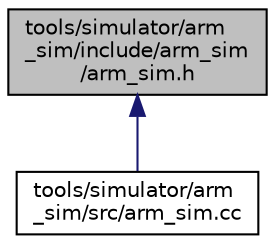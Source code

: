 digraph "tools/simulator/arm_sim/include/arm_sim/arm_sim.h"
{
 // LATEX_PDF_SIZE
  edge [fontname="Helvetica",fontsize="10",labelfontname="Helvetica",labelfontsize="10"];
  node [fontname="Helvetica",fontsize="10",shape=record];
  Node1 [label="tools/simulator/arm\l_sim/include/arm_sim\l/arm_sim.h",height=0.2,width=0.4,color="black", fillcolor="grey75", style="filled", fontcolor="black",tooltip=" "];
  Node1 -> Node2 [dir="back",color="midnightblue",fontsize="10",style="solid",fontname="Helvetica"];
  Node2 [label="tools/simulator/arm\l_sim/src/arm_sim.cc",height=0.2,width=0.4,color="black", fillcolor="white", style="filled",URL="$arm__sim_8cc.html",tooltip=" "];
}
